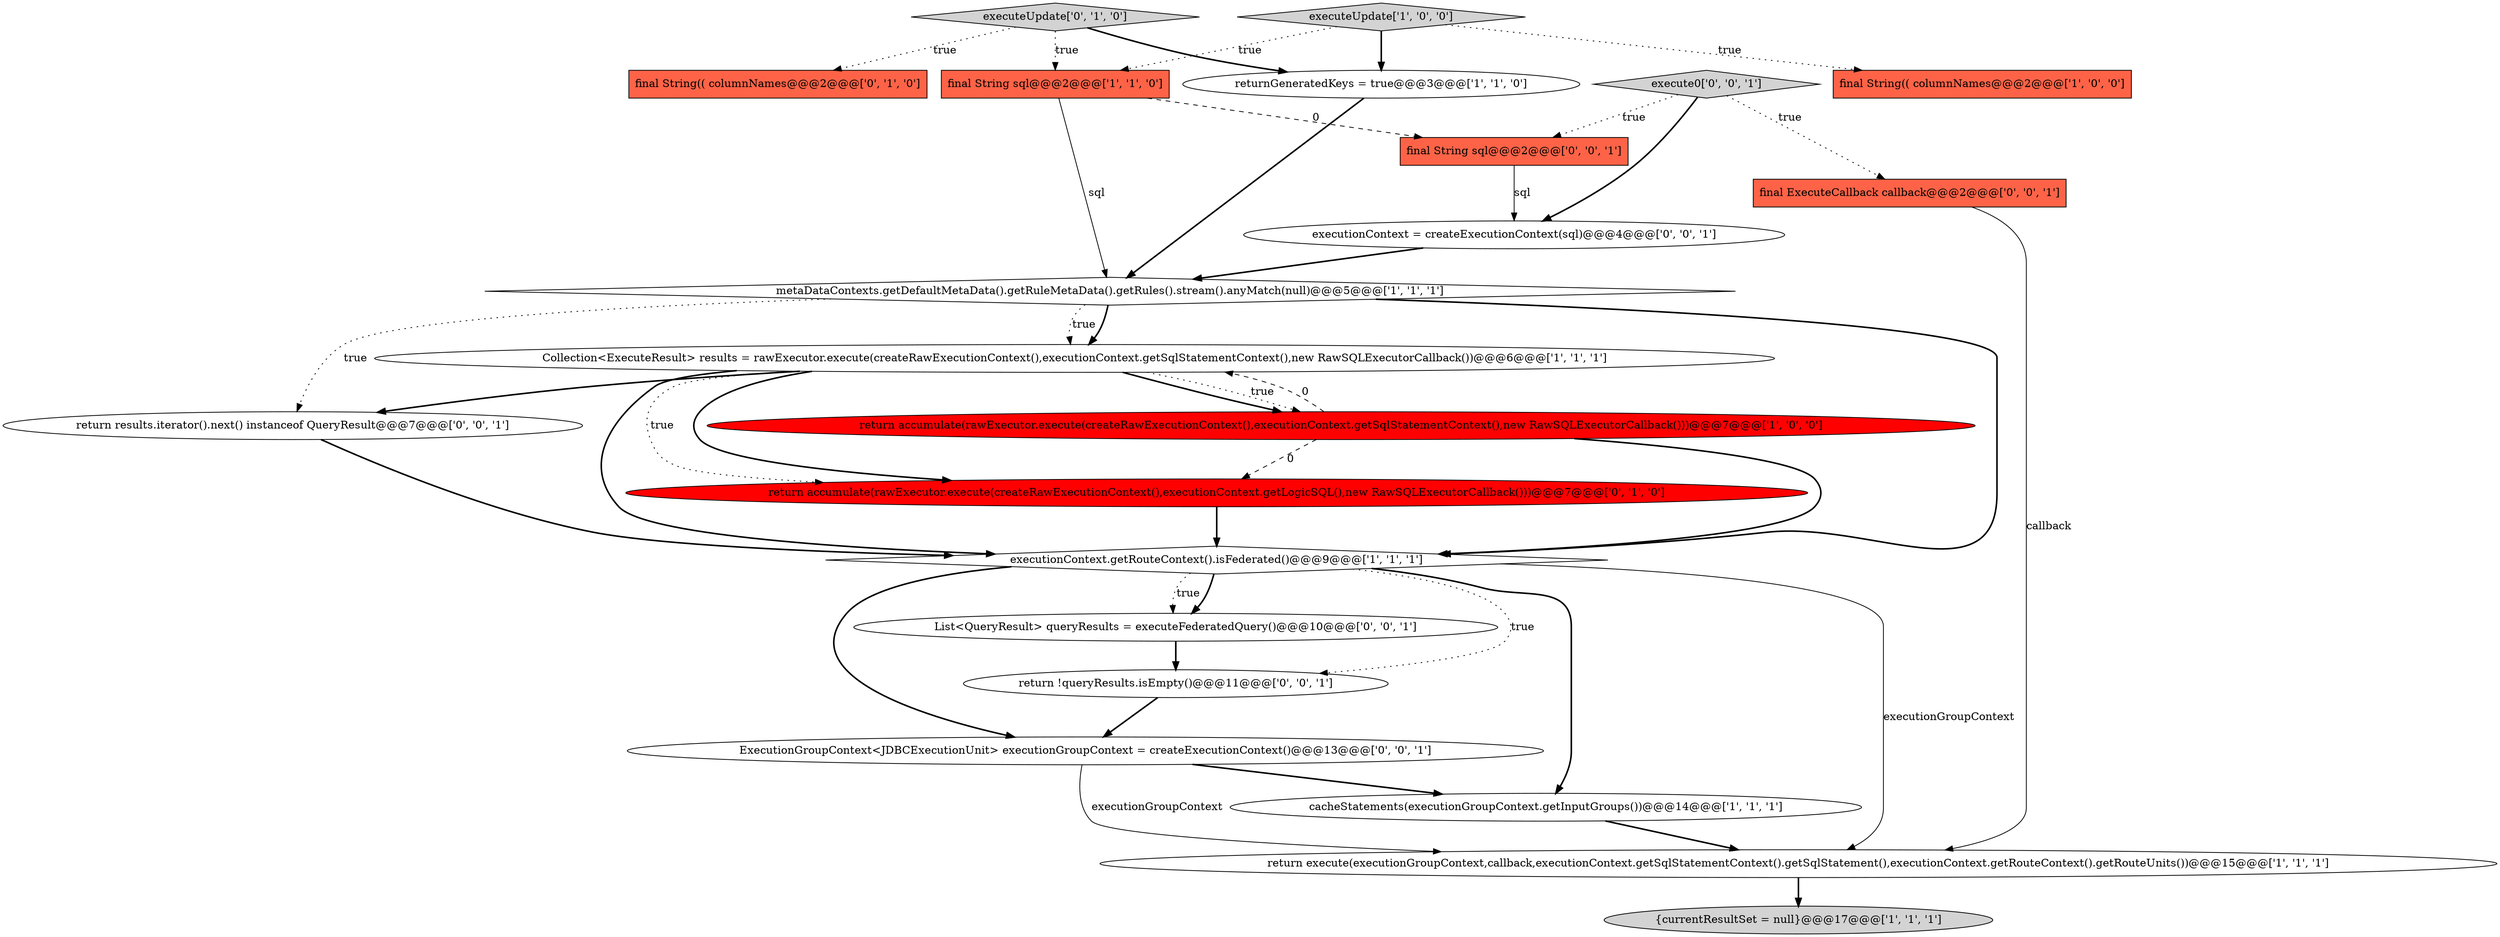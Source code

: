 digraph {
6 [style = filled, label = "final String sql@@@2@@@['1', '1', '0']", fillcolor = tomato, shape = box image = "AAA0AAABBB1BBB"];
12 [style = filled, label = "executeUpdate['0', '1', '0']", fillcolor = lightgray, shape = diamond image = "AAA0AAABBB2BBB"];
8 [style = filled, label = "metaDataContexts.getDefaultMetaData().getRuleMetaData().getRules().stream().anyMatch(null)@@@5@@@['1', '1', '1']", fillcolor = white, shape = diamond image = "AAA0AAABBB1BBB"];
14 [style = filled, label = "execute0['0', '0', '1']", fillcolor = lightgray, shape = diamond image = "AAA0AAABBB3BBB"];
11 [style = filled, label = "final String(( columnNames@@@2@@@['0', '1', '0']", fillcolor = tomato, shape = box image = "AAA0AAABBB2BBB"];
15 [style = filled, label = "final ExecuteCallback callback@@@2@@@['0', '0', '1']", fillcolor = tomato, shape = box image = "AAA0AAABBB3BBB"];
5 [style = filled, label = "return execute(executionGroupContext,callback,executionContext.getSqlStatementContext().getSqlStatement(),executionContext.getRouteContext().getRouteUnits())@@@15@@@['1', '1', '1']", fillcolor = white, shape = ellipse image = "AAA0AAABBB1BBB"];
20 [style = filled, label = "ExecutionGroupContext<JDBCExecutionUnit> executionGroupContext = createExecutionContext()@@@13@@@['0', '0', '1']", fillcolor = white, shape = ellipse image = "AAA0AAABBB3BBB"];
10 [style = filled, label = "executeUpdate['1', '0', '0']", fillcolor = lightgray, shape = diamond image = "AAA0AAABBB1BBB"];
21 [style = filled, label = "return !queryResults.isEmpty()@@@11@@@['0', '0', '1']", fillcolor = white, shape = ellipse image = "AAA0AAABBB3BBB"];
16 [style = filled, label = "return results.iterator().next() instanceof QueryResult@@@7@@@['0', '0', '1']", fillcolor = white, shape = ellipse image = "AAA0AAABBB3BBB"];
3 [style = filled, label = "cacheStatements(executionGroupContext.getInputGroups())@@@14@@@['1', '1', '1']", fillcolor = white, shape = ellipse image = "AAA0AAABBB1BBB"];
7 [style = filled, label = "executionContext.getRouteContext().isFederated()@@@9@@@['1', '1', '1']", fillcolor = white, shape = diamond image = "AAA0AAABBB1BBB"];
18 [style = filled, label = "final String sql@@@2@@@['0', '0', '1']", fillcolor = tomato, shape = box image = "AAA0AAABBB3BBB"];
2 [style = filled, label = "final String(( columnNames@@@2@@@['1', '0', '0']", fillcolor = tomato, shape = box image = "AAA0AAABBB1BBB"];
19 [style = filled, label = "executionContext = createExecutionContext(sql)@@@4@@@['0', '0', '1']", fillcolor = white, shape = ellipse image = "AAA0AAABBB3BBB"];
9 [style = filled, label = "{currentResultSet = null}@@@17@@@['1', '1', '1']", fillcolor = lightgray, shape = ellipse image = "AAA0AAABBB1BBB"];
1 [style = filled, label = "return accumulate(rawExecutor.execute(createRawExecutionContext(),executionContext.getSqlStatementContext(),new RawSQLExecutorCallback()))@@@7@@@['1', '0', '0']", fillcolor = red, shape = ellipse image = "AAA1AAABBB1BBB"];
4 [style = filled, label = "returnGeneratedKeys = true@@@3@@@['1', '1', '0']", fillcolor = white, shape = ellipse image = "AAA0AAABBB1BBB"];
17 [style = filled, label = "List<QueryResult> queryResults = executeFederatedQuery()@@@10@@@['0', '0', '1']", fillcolor = white, shape = ellipse image = "AAA0AAABBB3BBB"];
0 [style = filled, label = "Collection<ExecuteResult> results = rawExecutor.execute(createRawExecutionContext(),executionContext.getSqlStatementContext(),new RawSQLExecutorCallback())@@@6@@@['1', '1', '1']", fillcolor = white, shape = ellipse image = "AAA0AAABBB1BBB"];
13 [style = filled, label = "return accumulate(rawExecutor.execute(createRawExecutionContext(),executionContext.getLogicSQL(),new RawSQLExecutorCallback()))@@@7@@@['0', '1', '0']", fillcolor = red, shape = ellipse image = "AAA1AAABBB2BBB"];
0->16 [style = bold, label=""];
10->6 [style = dotted, label="true"];
7->17 [style = bold, label=""];
0->13 [style = dotted, label="true"];
0->13 [style = bold, label=""];
5->9 [style = bold, label=""];
20->5 [style = solid, label="executionGroupContext"];
8->16 [style = dotted, label="true"];
16->7 [style = bold, label=""];
14->19 [style = bold, label=""];
6->8 [style = solid, label="sql"];
20->3 [style = bold, label=""];
7->20 [style = bold, label=""];
1->7 [style = bold, label=""];
7->3 [style = bold, label=""];
19->8 [style = bold, label=""];
15->5 [style = solid, label="callback"];
8->7 [style = bold, label=""];
0->7 [style = bold, label=""];
12->11 [style = dotted, label="true"];
1->13 [style = dashed, label="0"];
8->0 [style = bold, label=""];
6->18 [style = dashed, label="0"];
14->15 [style = dotted, label="true"];
3->5 [style = bold, label=""];
21->20 [style = bold, label=""];
12->4 [style = bold, label=""];
10->2 [style = dotted, label="true"];
12->6 [style = dotted, label="true"];
13->7 [style = bold, label=""];
0->1 [style = bold, label=""];
0->1 [style = dotted, label="true"];
10->4 [style = bold, label=""];
4->8 [style = bold, label=""];
8->0 [style = dotted, label="true"];
1->0 [style = dashed, label="0"];
7->17 [style = dotted, label="true"];
7->21 [style = dotted, label="true"];
17->21 [style = bold, label=""];
14->18 [style = dotted, label="true"];
7->5 [style = solid, label="executionGroupContext"];
18->19 [style = solid, label="sql"];
}
